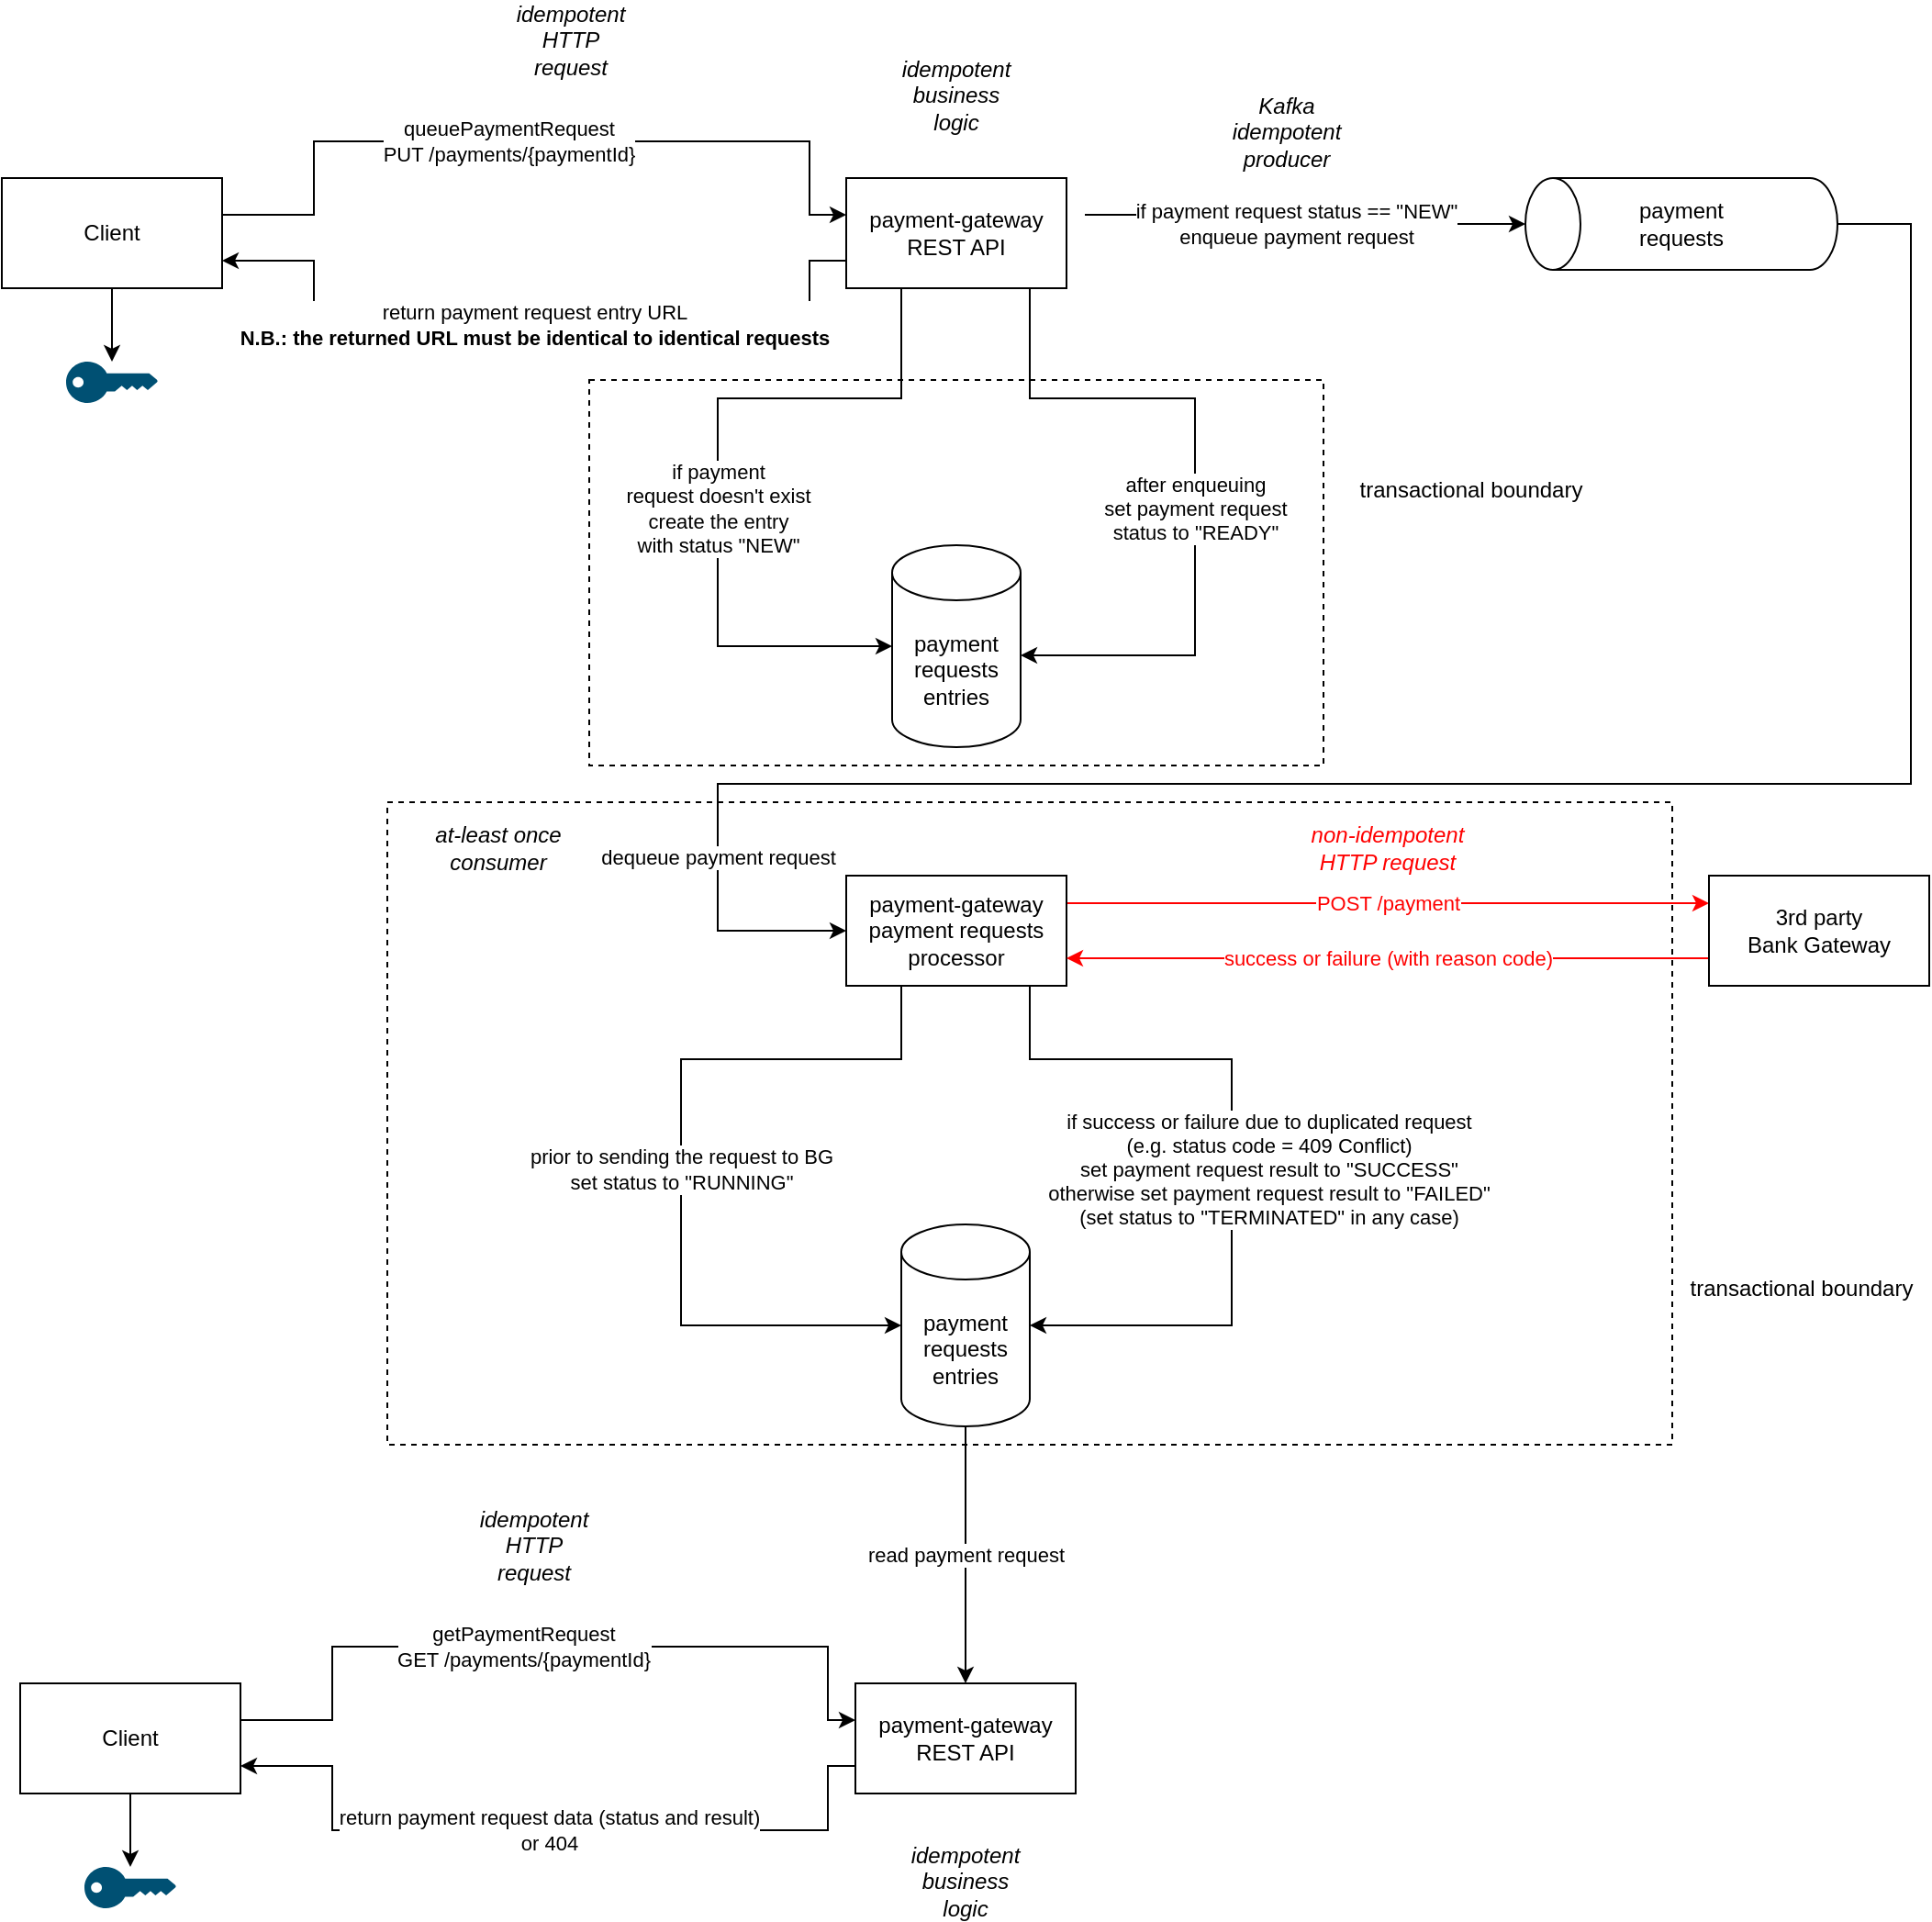 <mxfile version="21.1.2" type="device">
  <diagram name="Page-1" id="t0ENaaq4powqhnfuvCjV">
    <mxGraphModel dx="1195" dy="713" grid="1" gridSize="10" guides="1" tooltips="1" connect="1" arrows="1" fold="1" page="1" pageScale="1" pageWidth="1169" pageHeight="827" math="0" shadow="0">
      <root>
        <mxCell id="0" />
        <mxCell id="1" parent="0" />
        <mxCell id="l-U-VyjqOVKaKY5XzJUz-40" value="" style="rounded=0;whiteSpace=wrap;html=1;dashed=1;fillColor=none;" vertex="1" parent="1">
          <mxGeometry x="240" y="470" width="700" height="350" as="geometry" />
        </mxCell>
        <mxCell id="l-U-VyjqOVKaKY5XzJUz-3" style="edgeStyle=orthogonalEdgeStyle;rounded=0;orthogonalLoop=1;jettySize=auto;html=1;" edge="1" parent="1" source="l-U-VyjqOVKaKY5XzJUz-1" target="l-U-VyjqOVKaKY5XzJUz-2">
          <mxGeometry relative="1" as="geometry" />
        </mxCell>
        <mxCell id="l-U-VyjqOVKaKY5XzJUz-5" value="queuePaymentRequest&lt;br&gt;PUT /payments/{paymentId}" style="edgeStyle=orthogonalEdgeStyle;rounded=0;orthogonalLoop=1;jettySize=auto;html=1;" edge="1" parent="1" source="l-U-VyjqOVKaKY5XzJUz-1" target="l-U-VyjqOVKaKY5XzJUz-4">
          <mxGeometry x="-0.069" relative="1" as="geometry">
            <Array as="points">
              <mxPoint x="200" y="150" />
              <mxPoint x="200" y="110" />
              <mxPoint x="470" y="110" />
              <mxPoint x="470" y="150" />
            </Array>
            <mxPoint as="offset" />
          </mxGeometry>
        </mxCell>
        <mxCell id="l-U-VyjqOVKaKY5XzJUz-1" value="Client" style="rounded=0;whiteSpace=wrap;html=1;" vertex="1" parent="1">
          <mxGeometry x="30" y="130" width="120" height="60" as="geometry" />
        </mxCell>
        <mxCell id="l-U-VyjqOVKaKY5XzJUz-2" value="" style="points=[[0,0.5,0],[0.24,0,0],[0.5,0.28,0],[0.995,0.475,0],[0.5,0.72,0],[0.24,1,0]];verticalLabelPosition=bottom;sketch=0;html=1;verticalAlign=top;aspect=fixed;align=center;pointerEvents=1;shape=mxgraph.cisco19.key;fillColor=#005073;strokeColor=none;" vertex="1" parent="1">
          <mxGeometry x="65" y="230" width="50" height="22.5" as="geometry" />
        </mxCell>
        <mxCell id="l-U-VyjqOVKaKY5XzJUz-12" value="if payment request status == &quot;NEW&quot;&lt;br&gt;enqueue payment request" style="edgeStyle=orthogonalEdgeStyle;rounded=0;orthogonalLoop=1;jettySize=auto;html=1;entryX=0.5;entryY=0;entryDx=0;entryDy=0;entryPerimeter=0;" edge="1" parent="1" target="l-U-VyjqOVKaKY5XzJUz-7">
          <mxGeometry x="-0.022" relative="1" as="geometry">
            <mxPoint x="620" y="150" as="sourcePoint" />
            <Array as="points">
              <mxPoint x="730" y="150" />
            </Array>
            <mxPoint as="offset" />
          </mxGeometry>
        </mxCell>
        <mxCell id="l-U-VyjqOVKaKY5XzJUz-14" value="return payment request entry URL&lt;br&gt;&lt;b&gt;N.B.: the returned URL must be identical to identical requests&lt;/b&gt;" style="edgeStyle=orthogonalEdgeStyle;rounded=0;orthogonalLoop=1;jettySize=auto;html=1;exitX=0;exitY=0.75;exitDx=0;exitDy=0;entryX=1;entryY=0.75;entryDx=0;entryDy=0;" edge="1" parent="1" source="l-U-VyjqOVKaKY5XzJUz-4" target="l-U-VyjqOVKaKY5XzJUz-1">
          <mxGeometry relative="1" as="geometry">
            <Array as="points">
              <mxPoint x="470" y="175" />
              <mxPoint x="470" y="210" />
              <mxPoint x="200" y="210" />
              <mxPoint x="200" y="175" />
            </Array>
            <mxPoint as="offset" />
          </mxGeometry>
        </mxCell>
        <mxCell id="l-U-VyjqOVKaKY5XzJUz-15" value="if payment&lt;br&gt;request doesn&#39;t exist&lt;br&gt;create the entry&lt;br&gt;with status &quot;NEW&quot;" style="edgeStyle=orthogonalEdgeStyle;rounded=0;orthogonalLoop=1;jettySize=auto;html=1;exitX=0.25;exitY=1;exitDx=0;exitDy=0;" edge="1" parent="1" source="l-U-VyjqOVKaKY5XzJUz-4" target="l-U-VyjqOVKaKY5XzJUz-11">
          <mxGeometry x="0.128" relative="1" as="geometry">
            <Array as="points">
              <mxPoint x="520" y="250" />
              <mxPoint x="420" y="250" />
              <mxPoint x="420" y="385" />
            </Array>
            <mxPoint as="offset" />
          </mxGeometry>
        </mxCell>
        <mxCell id="l-U-VyjqOVKaKY5XzJUz-30" value="after enqueuing&lt;br&gt;set payment request&lt;br&gt;status to &quot;READY&quot;" style="edgeStyle=orthogonalEdgeStyle;rounded=0;orthogonalLoop=1;jettySize=auto;html=1;" edge="1" parent="1" source="l-U-VyjqOVKaKY5XzJUz-4" target="l-U-VyjqOVKaKY5XzJUz-11">
          <mxGeometry x="0.091" relative="1" as="geometry">
            <Array as="points">
              <mxPoint x="590" y="250" />
              <mxPoint x="680" y="250" />
              <mxPoint x="680" y="390" />
            </Array>
            <mxPoint as="offset" />
          </mxGeometry>
        </mxCell>
        <mxCell id="l-U-VyjqOVKaKY5XzJUz-4" value="payment-gateway&lt;br&gt;REST API" style="rounded=0;whiteSpace=wrap;html=1;" vertex="1" parent="1">
          <mxGeometry x="490" y="130" width="120" height="60" as="geometry" />
        </mxCell>
        <mxCell id="l-U-VyjqOVKaKY5XzJUz-9" value="" style="group" vertex="1" connectable="0" parent="1">
          <mxGeometry x="860" y="130" width="170" height="50" as="geometry" />
        </mxCell>
        <mxCell id="l-U-VyjqOVKaKY5XzJUz-7" value="" style="shape=cylinder3;whiteSpace=wrap;html=1;boundedLbl=1;backgroundOutline=1;size=15;rotation=-90;" vertex="1" parent="l-U-VyjqOVKaKY5XzJUz-9">
          <mxGeometry x="60" y="-60" width="50" height="170" as="geometry" />
        </mxCell>
        <mxCell id="l-U-VyjqOVKaKY5XzJUz-8" value="payment requests" style="text;html=1;strokeColor=none;fillColor=none;align=center;verticalAlign=middle;whiteSpace=wrap;rounded=0;" vertex="1" parent="l-U-VyjqOVKaKY5XzJUz-9">
          <mxGeometry x="55" y="10" width="60" height="30" as="geometry" />
        </mxCell>
        <mxCell id="l-U-VyjqOVKaKY5XzJUz-11" value="payment requests&lt;br&gt;entries" style="shape=cylinder3;whiteSpace=wrap;html=1;boundedLbl=1;backgroundOutline=1;size=15;" vertex="1" parent="1">
          <mxGeometry x="515" y="330" width="70" height="110" as="geometry" />
        </mxCell>
        <mxCell id="l-U-VyjqOVKaKY5XzJUz-16" value="&lt;i&gt;idempotent&lt;br&gt;HTTP request&lt;br&gt;&lt;/i&gt;" style="text;html=1;strokeColor=none;fillColor=none;align=center;verticalAlign=middle;whiteSpace=wrap;rounded=0;" vertex="1" parent="1">
          <mxGeometry x="310" y="40" width="60" height="30" as="geometry" />
        </mxCell>
        <mxCell id="l-U-VyjqOVKaKY5XzJUz-17" value="&lt;i&gt;Kafka idempotent&lt;br&gt;producer&lt;br&gt;&lt;/i&gt;" style="text;html=1;strokeColor=none;fillColor=none;align=center;verticalAlign=middle;whiteSpace=wrap;rounded=0;" vertex="1" parent="1">
          <mxGeometry x="700" y="90" width="60" height="30" as="geometry" />
        </mxCell>
        <mxCell id="l-U-VyjqOVKaKY5XzJUz-18" value="&lt;i&gt;idempotent&lt;br&gt;business&lt;br&gt;logic&lt;br&gt;&lt;/i&gt;" style="text;html=1;strokeColor=none;fillColor=none;align=center;verticalAlign=middle;whiteSpace=wrap;rounded=0;" vertex="1" parent="1">
          <mxGeometry x="520" y="70" width="60" height="30" as="geometry" />
        </mxCell>
        <mxCell id="l-U-VyjqOVKaKY5XzJUz-22" value="POST /payment" style="edgeStyle=orthogonalEdgeStyle;rounded=0;orthogonalLoop=1;jettySize=auto;html=1;exitX=1;exitY=0.25;exitDx=0;exitDy=0;entryX=0;entryY=0.25;entryDx=0;entryDy=0;fontColor=#FF0000;strokeColor=#FF0000;" edge="1" parent="1" source="l-U-VyjqOVKaKY5XzJUz-19" target="l-U-VyjqOVKaKY5XzJUz-21">
          <mxGeometry relative="1" as="geometry" />
        </mxCell>
        <mxCell id="l-U-VyjqOVKaKY5XzJUz-29" value="if success or failure due to duplicated request &lt;br&gt;(e.g. status code = 409 Conflict)&lt;br&gt;set payment request result to &quot;SUCCESS&quot;&lt;br&gt;otherwise set payment request result to &quot;FAILED&quot;&lt;br&gt;(set status to &quot;TERMINATED&quot; in any case)" style="edgeStyle=orthogonalEdgeStyle;rounded=0;orthogonalLoop=1;jettySize=auto;html=1;entryX=1;entryY=0.5;entryDx=0;entryDy=0;entryPerimeter=0;" edge="1" parent="1" source="l-U-VyjqOVKaKY5XzJUz-19" target="l-U-VyjqOVKaKY5XzJUz-27">
          <mxGeometry x="0.037" y="20" relative="1" as="geometry">
            <Array as="points">
              <mxPoint x="590" y="610" />
              <mxPoint x="700" y="610" />
              <mxPoint x="700" y="755" />
            </Array>
            <mxPoint as="offset" />
          </mxGeometry>
        </mxCell>
        <mxCell id="l-U-VyjqOVKaKY5XzJUz-38" style="edgeStyle=orthogonalEdgeStyle;rounded=0;orthogonalLoop=1;jettySize=auto;html=1;exitX=0.25;exitY=1;exitDx=0;exitDy=0;" edge="1" parent="1" source="l-U-VyjqOVKaKY5XzJUz-19" target="l-U-VyjqOVKaKY5XzJUz-27">
          <mxGeometry relative="1" as="geometry">
            <Array as="points">
              <mxPoint x="520" y="610" />
              <mxPoint x="400" y="610" />
              <mxPoint x="400" y="755" />
            </Array>
          </mxGeometry>
        </mxCell>
        <mxCell id="l-U-VyjqOVKaKY5XzJUz-39" value="prior to sending the request to BG&lt;br&gt;set status to &quot;RUNNING&quot;" style="edgeLabel;html=1;align=center;verticalAlign=middle;resizable=0;points=[];" vertex="1" connectable="0" parent="l-U-VyjqOVKaKY5XzJUz-38">
          <mxGeometry x="0.033" relative="1" as="geometry">
            <mxPoint as="offset" />
          </mxGeometry>
        </mxCell>
        <mxCell id="l-U-VyjqOVKaKY5XzJUz-19" value="payment-gateway&lt;br&gt;payment requests&lt;br&gt;processor" style="rounded=0;whiteSpace=wrap;html=1;" vertex="1" parent="1">
          <mxGeometry x="490" y="510" width="120" height="60" as="geometry" />
        </mxCell>
        <mxCell id="l-U-VyjqOVKaKY5XzJUz-26" value="success or failure (with reason code)" style="edgeStyle=orthogonalEdgeStyle;rounded=0;orthogonalLoop=1;jettySize=auto;html=1;exitX=0;exitY=0.75;exitDx=0;exitDy=0;entryX=1;entryY=0.75;entryDx=0;entryDy=0;strokeColor=#FF0000;fontColor=#FF0000;" edge="1" parent="1" source="l-U-VyjqOVKaKY5XzJUz-21" target="l-U-VyjqOVKaKY5XzJUz-19">
          <mxGeometry relative="1" as="geometry" />
        </mxCell>
        <mxCell id="l-U-VyjqOVKaKY5XzJUz-21" value="3rd party&lt;br&gt;Bank Gateway" style="rounded=0;whiteSpace=wrap;html=1;" vertex="1" parent="1">
          <mxGeometry x="960" y="510" width="120" height="60" as="geometry" />
        </mxCell>
        <mxCell id="l-U-VyjqOVKaKY5XzJUz-24" value="dequeue payment request" style="edgeStyle=orthogonalEdgeStyle;rounded=0;orthogonalLoop=1;jettySize=auto;html=1;exitX=0.5;exitY=1;exitDx=0;exitDy=0;exitPerimeter=0;" edge="1" parent="1" source="l-U-VyjqOVKaKY5XzJUz-7" target="l-U-VyjqOVKaKY5XzJUz-19">
          <mxGeometry x="0.808" relative="1" as="geometry">
            <mxPoint x="1030" y="120" as="sourcePoint" />
            <Array as="points">
              <mxPoint x="1070" y="155" />
              <mxPoint x="1070" y="460" />
              <mxPoint x="420" y="460" />
              <mxPoint x="420" y="540" />
            </Array>
            <mxPoint as="offset" />
          </mxGeometry>
        </mxCell>
        <mxCell id="l-U-VyjqOVKaKY5XzJUz-25" value="&lt;i&gt;non-idempotent HTTP request&lt;br&gt;&lt;/i&gt;" style="text;html=1;strokeColor=none;fillColor=none;align=center;verticalAlign=middle;whiteSpace=wrap;rounded=0;fontColor=#FF0000;" vertex="1" parent="1">
          <mxGeometry x="730" y="480" width="110" height="30" as="geometry" />
        </mxCell>
        <mxCell id="l-U-VyjqOVKaKY5XzJUz-50" value="read payment request" style="edgeStyle=orthogonalEdgeStyle;rounded=0;orthogonalLoop=1;jettySize=auto;html=1;" edge="1" parent="1" source="l-U-VyjqOVKaKY5XzJUz-27" target="l-U-VyjqOVKaKY5XzJUz-47">
          <mxGeometry relative="1" as="geometry" />
        </mxCell>
        <mxCell id="l-U-VyjqOVKaKY5XzJUz-27" value="payment requests&lt;br style=&quot;border-color: var(--border-color);&quot;&gt;entries" style="shape=cylinder3;whiteSpace=wrap;html=1;boundedLbl=1;backgroundOutline=1;size=15;" vertex="1" parent="1">
          <mxGeometry x="520" y="700" width="70" height="110" as="geometry" />
        </mxCell>
        <mxCell id="l-U-VyjqOVKaKY5XzJUz-28" value="&lt;i&gt;at-least once&lt;br&gt;consumer&lt;br&gt;&lt;/i&gt;" style="text;html=1;align=center;verticalAlign=middle;resizable=0;points=[];autosize=1;strokeColor=none;fillColor=none;" vertex="1" parent="1">
          <mxGeometry x="255" y="475" width="90" height="40" as="geometry" />
        </mxCell>
        <mxCell id="l-U-VyjqOVKaKY5XzJUz-41" value="" style="rounded=0;whiteSpace=wrap;html=1;dashed=1;fillColor=none;" vertex="1" parent="1">
          <mxGeometry x="350" y="240" width="400" height="210" as="geometry" />
        </mxCell>
        <mxCell id="l-U-VyjqOVKaKY5XzJUz-42" style="edgeStyle=orthogonalEdgeStyle;rounded=0;orthogonalLoop=1;jettySize=auto;html=1;" edge="1" parent="1" source="l-U-VyjqOVKaKY5XzJUz-43" target="l-U-VyjqOVKaKY5XzJUz-44">
          <mxGeometry relative="1" as="geometry" />
        </mxCell>
        <mxCell id="l-U-VyjqOVKaKY5XzJUz-43" value="Client" style="rounded=0;whiteSpace=wrap;html=1;" vertex="1" parent="1">
          <mxGeometry x="40" y="950" width="120" height="60" as="geometry" />
        </mxCell>
        <mxCell id="l-U-VyjqOVKaKY5XzJUz-44" value="" style="points=[[0,0.5,0],[0.24,0,0],[0.5,0.28,0],[0.995,0.475,0],[0.5,0.72,0],[0.24,1,0]];verticalLabelPosition=bottom;sketch=0;html=1;verticalAlign=top;aspect=fixed;align=center;pointerEvents=1;shape=mxgraph.cisco19.key;fillColor=#005073;strokeColor=none;" vertex="1" parent="1">
          <mxGeometry x="75" y="1050" width="50" height="22.5" as="geometry" />
        </mxCell>
        <mxCell id="l-U-VyjqOVKaKY5XzJUz-45" value="getPaymentRequest&lt;br&gt;GET /payments/{paymentId}" style="edgeStyle=orthogonalEdgeStyle;rounded=0;orthogonalLoop=1;jettySize=auto;html=1;" edge="1" parent="1" target="l-U-VyjqOVKaKY5XzJUz-47" source="l-U-VyjqOVKaKY5XzJUz-43">
          <mxGeometry x="-0.068" relative="1" as="geometry">
            <mxPoint x="160" y="970" as="sourcePoint" />
            <Array as="points">
              <mxPoint x="210" y="970" />
              <mxPoint x="210" y="930" />
              <mxPoint x="480" y="930" />
              <mxPoint x="480" y="970" />
            </Array>
            <mxPoint as="offset" />
          </mxGeometry>
        </mxCell>
        <mxCell id="l-U-VyjqOVKaKY5XzJUz-46" value="return payment request data (status and result)&lt;br&gt;or 404" style="edgeStyle=orthogonalEdgeStyle;rounded=0;orthogonalLoop=1;jettySize=auto;html=1;exitX=0;exitY=0.75;exitDx=0;exitDy=0;" edge="1" parent="1" source="l-U-VyjqOVKaKY5XzJUz-47" target="l-U-VyjqOVKaKY5XzJUz-43">
          <mxGeometry relative="1" as="geometry">
            <mxPoint x="160" y="995" as="targetPoint" />
            <Array as="points">
              <mxPoint x="480" y="995" />
              <mxPoint x="480" y="1030" />
              <mxPoint x="210" y="1030" />
              <mxPoint x="210" y="995" />
            </Array>
            <mxPoint as="offset" />
          </mxGeometry>
        </mxCell>
        <mxCell id="l-U-VyjqOVKaKY5XzJUz-47" value="payment-gateway&lt;br&gt;REST API" style="rounded=0;whiteSpace=wrap;html=1;" vertex="1" parent="1">
          <mxGeometry x="495" y="950" width="120" height="60" as="geometry" />
        </mxCell>
        <mxCell id="l-U-VyjqOVKaKY5XzJUz-48" value="&lt;i&gt;idempotent&lt;br&gt;HTTP request&lt;br&gt;&lt;/i&gt;" style="text;html=1;strokeColor=none;fillColor=none;align=center;verticalAlign=middle;whiteSpace=wrap;rounded=0;" vertex="1" parent="1">
          <mxGeometry x="290" y="860" width="60" height="30" as="geometry" />
        </mxCell>
        <mxCell id="l-U-VyjqOVKaKY5XzJUz-49" value="&lt;i&gt;idempotent&lt;br&gt;business&lt;br&gt;logic&lt;br&gt;&lt;/i&gt;" style="text;html=1;strokeColor=none;fillColor=none;align=center;verticalAlign=middle;whiteSpace=wrap;rounded=0;" vertex="1" parent="1">
          <mxGeometry x="525" y="1042.5" width="60" height="30" as="geometry" />
        </mxCell>
        <mxCell id="l-U-VyjqOVKaKY5XzJUz-51" value="transactional boundary" style="text;html=1;align=center;verticalAlign=middle;resizable=0;points=[];autosize=1;strokeColor=none;fillColor=none;" vertex="1" parent="1">
          <mxGeometry x="760" y="285" width="140" height="30" as="geometry" />
        </mxCell>
        <mxCell id="l-U-VyjqOVKaKY5XzJUz-52" value="transactional boundary" style="text;html=1;align=center;verticalAlign=middle;resizable=0;points=[];autosize=1;strokeColor=none;fillColor=none;" vertex="1" parent="1">
          <mxGeometry x="940" y="720" width="140" height="30" as="geometry" />
        </mxCell>
      </root>
    </mxGraphModel>
  </diagram>
</mxfile>
